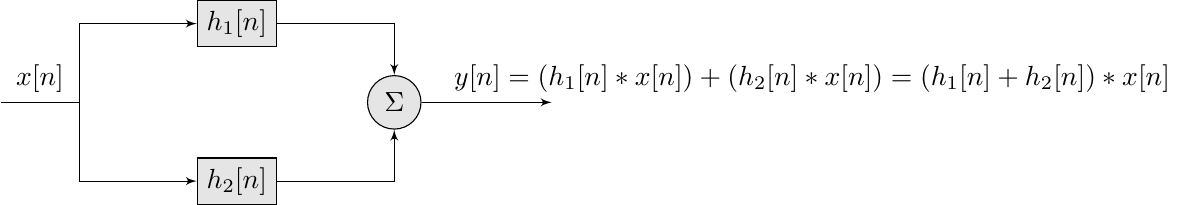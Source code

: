 \documentclass{standalone}
\usepackage{tikz}
\usetikzlibrary{calc}
\usetikzlibrary{positioning}
\usetikzlibrary{shapes,arrows,decorations.pathreplacing,decorations.markings}
\tikzstyle{block} = [draw, fill=gray!20, rectangle]
\tikzstyle{sum} = [draw, fill=gray!20, circle, node distance=1cm]
\tikzstyle{input} = [coordinate]
\tikzstyle{output} = [coordinate]
\tikzstyle{pinstyle} = [pin edge={to-,thin,black}]
\usepackage{pgfplots}
 \pgfplotsset{compat=1.13}
 \usepackage{transparent}

\begin{document}
\begin{tikzpicture}[auto, node distance=2cm,>=latex',scale=1, every node/.style={transform shape}]

    \node[shape=coordinate] at (1,1) (input1) {};
    \node[block] at (3,1) (block1) {$h_1[n]$};
    \node[shape=coordinate] at ($(block1.east)+(0.5,0)$) (output1) {};
    \draw[->] (input1) -- (block1);
    \draw (block1) -- (output1);

    \node[shape=coordinate] at (1,-1) (input2) {};
    \node[block] at (3,-1) (block2) {$h_2[n]$};
    \node[shape=coordinate] at ($(block2.east)+(0.5,0)$) (output2) {};
    \draw[->] (input2) -- (block2);
    \draw (block2) -- (output2);

    \node [input, name=input] at (0,0) {};  	
    \node [input, name=conn] at (1,0) {};
    \draw (conn) -- (input1);
    \draw (conn) -- (input2);
    \node [sum, right of=input,node distance=5cm] (sum) {$\Sigma$};
    \draw [->] (output1) -| (sum);
    \draw [->] (output2) -| (sum);

    \draw [draw] (input) -- node {$x[n]$} (conn);
    \node [output, right of=sum] (output) {};
    \draw [->] (sum) -- node[pos=3] {$y[n]= \left(h_1[n]*x[n]\right) +  \left(h_2[n]*x[n]\right) =  \left(h_1[n]+h_2[n]\right)*x[n]$} (output);
\end{tikzpicture}  
\end{document}
